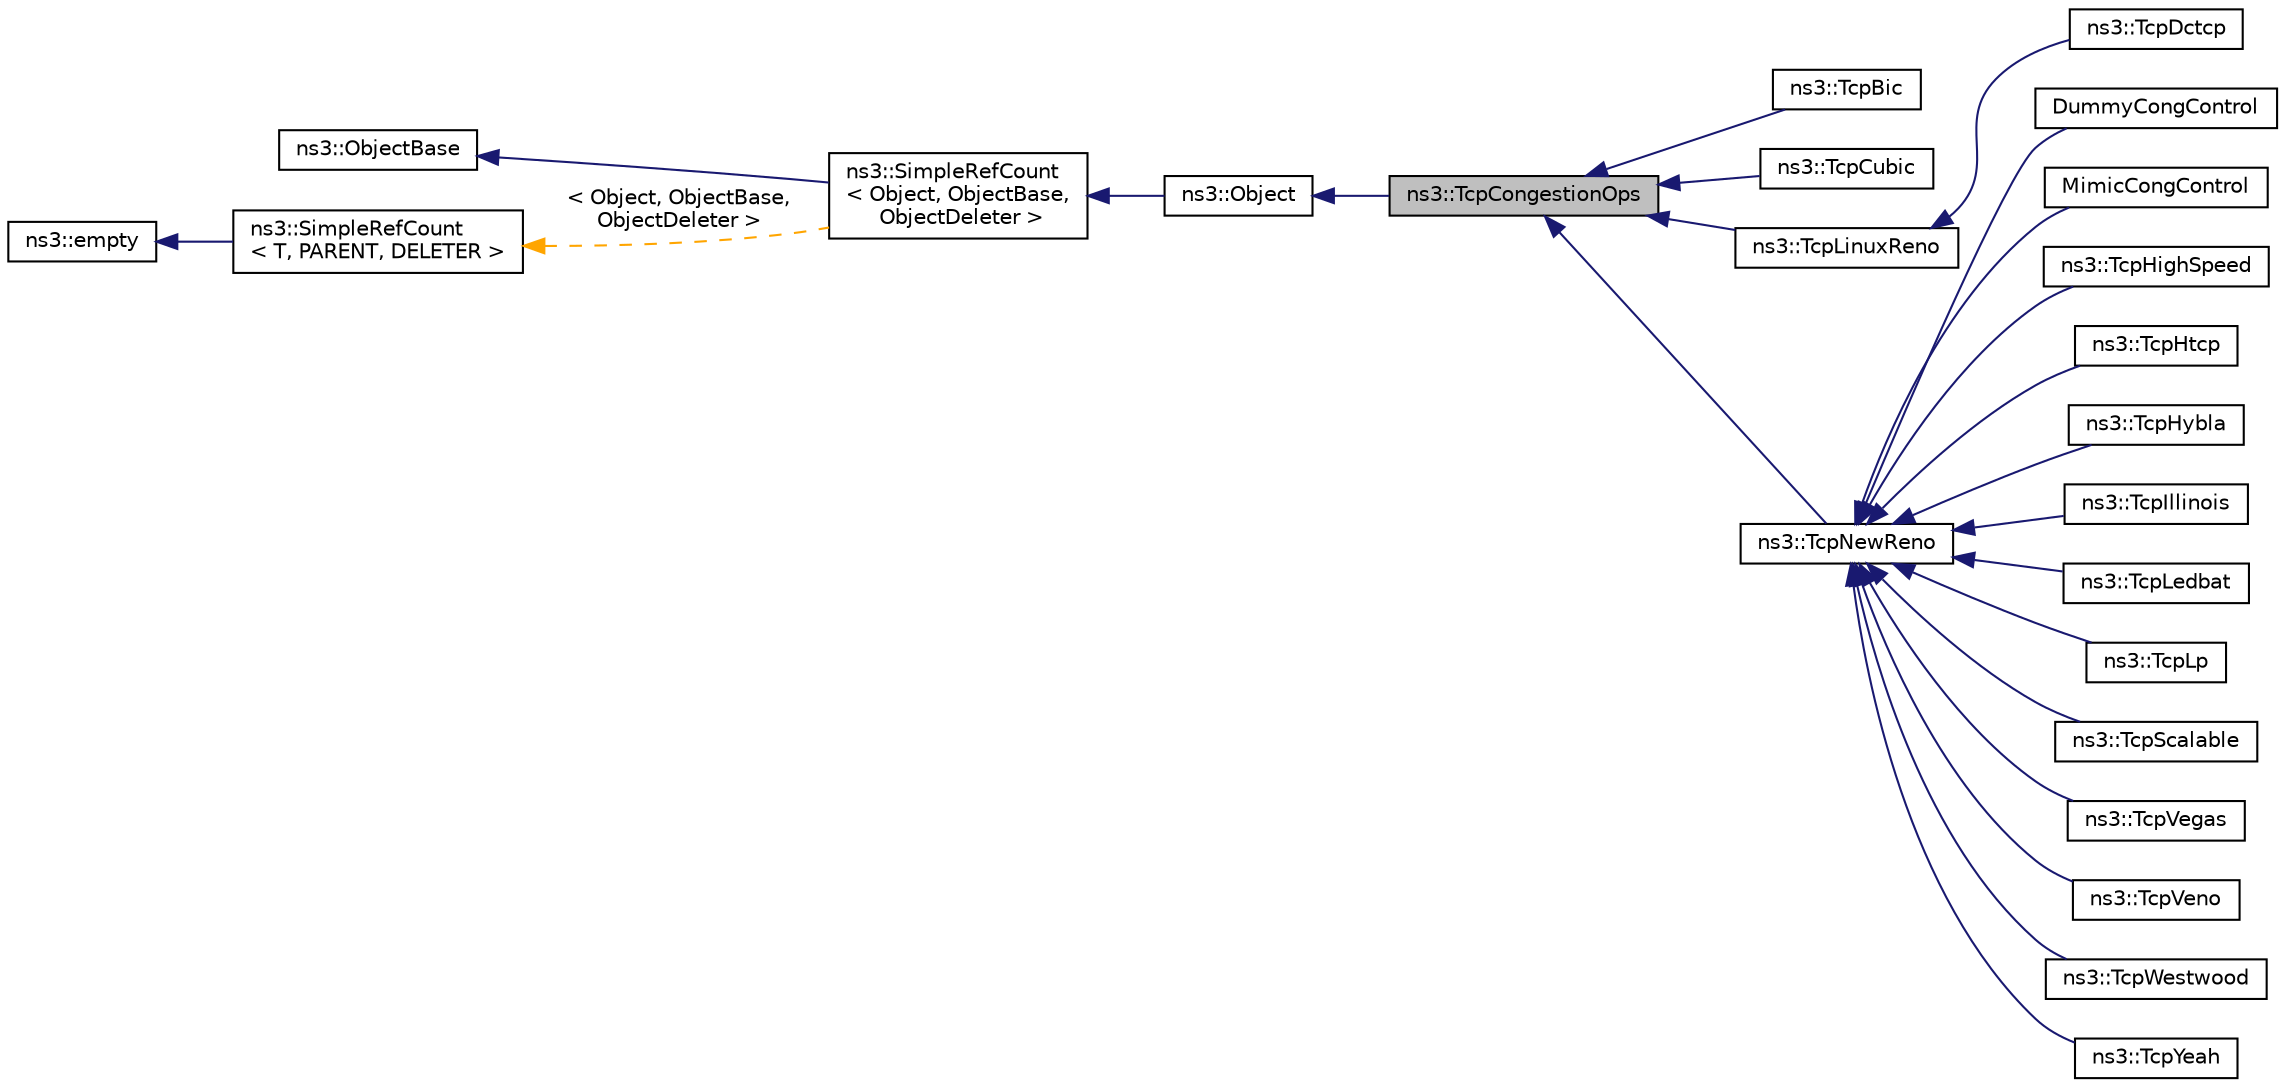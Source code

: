 digraph "ns3::TcpCongestionOps"
{
 // LATEX_PDF_SIZE
  edge [fontname="Helvetica",fontsize="10",labelfontname="Helvetica",labelfontsize="10"];
  node [fontname="Helvetica",fontsize="10",shape=record];
  rankdir="LR";
  Node1 [label="ns3::TcpCongestionOps",height=0.2,width=0.4,color="black", fillcolor="grey75", style="filled", fontcolor="black",tooltip="Congestion control abstract class."];
  Node2 -> Node1 [dir="back",color="midnightblue",fontsize="10",style="solid",fontname="Helvetica"];
  Node2 [label="ns3::Object",height=0.2,width=0.4,color="black", fillcolor="white", style="filled",URL="$classns3_1_1_object.html",tooltip="A base class which provides memory management and object aggregation."];
  Node3 -> Node2 [dir="back",color="midnightblue",fontsize="10",style="solid",fontname="Helvetica"];
  Node3 [label="ns3::SimpleRefCount\l\< Object, ObjectBase,\l ObjectDeleter \>",height=0.2,width=0.4,color="black", fillcolor="white", style="filled",URL="$classns3_1_1_simple_ref_count.html",tooltip=" "];
  Node4 -> Node3 [dir="back",color="midnightblue",fontsize="10",style="solid",fontname="Helvetica"];
  Node4 [label="ns3::ObjectBase",height=0.2,width=0.4,color="black", fillcolor="white", style="filled",URL="$classns3_1_1_object_base.html",tooltip="Anchor the ns-3 type and attribute system."];
  Node5 -> Node3 [dir="back",color="orange",fontsize="10",style="dashed",label=" \< Object, ObjectBase,\l ObjectDeleter \>" ,fontname="Helvetica"];
  Node5 [label="ns3::SimpleRefCount\l\< T, PARENT, DELETER \>",height=0.2,width=0.4,color="black", fillcolor="white", style="filled",URL="$classns3_1_1_simple_ref_count.html",tooltip="A template-based reference counting class."];
  Node6 -> Node5 [dir="back",color="midnightblue",fontsize="10",style="solid",fontname="Helvetica"];
  Node6 [label="ns3::empty",height=0.2,width=0.4,color="black", fillcolor="white", style="filled",URL="$classns3_1_1empty.html",tooltip="make Callback use a separate empty type"];
  Node1 -> Node7 [dir="back",color="midnightblue",fontsize="10",style="solid",fontname="Helvetica"];
  Node7 [label="ns3::TcpBic",height=0.2,width=0.4,color="black", fillcolor="white", style="filled",URL="$classns3_1_1_tcp_bic.html",tooltip="BIC congestion control algorithm."];
  Node1 -> Node8 [dir="back",color="midnightblue",fontsize="10",style="solid",fontname="Helvetica"];
  Node8 [label="ns3::TcpCubic",height=0.2,width=0.4,color="black", fillcolor="white", style="filled",URL="$classns3_1_1_tcp_cubic.html",tooltip="The Cubic Congestion Control Algorithm."];
  Node1 -> Node9 [dir="back",color="midnightblue",fontsize="10",style="solid",fontname="Helvetica"];
  Node9 [label="ns3::TcpLinuxReno",height=0.2,width=0.4,color="black", fillcolor="white", style="filled",URL="$classns3_1_1_tcp_linux_reno.html",tooltip=" "];
  Node9 -> Node10 [dir="back",color="midnightblue",fontsize="10",style="solid",fontname="Helvetica"];
  Node10 [label="ns3::TcpDctcp",height=0.2,width=0.4,color="black", fillcolor="white", style="filled",URL="$classns3_1_1_tcp_dctcp.html",tooltip="An implementation of DCTCP."];
  Node1 -> Node11 [dir="back",color="midnightblue",fontsize="10",style="solid",fontname="Helvetica"];
  Node11 [label="ns3::TcpNewReno",height=0.2,width=0.4,color="black", fillcolor="white", style="filled",URL="$classns3_1_1_tcp_new_reno.html",tooltip="The NewReno implementation."];
  Node11 -> Node12 [dir="back",color="midnightblue",fontsize="10",style="solid",fontname="Helvetica"];
  Node12 [label="DummyCongControl",height=0.2,width=0.4,color="black", fillcolor="white", style="filled",URL="$class_dummy_cong_control.html",tooltip="Behaves as NewReno, except that each time PktsAcked is called, a notification is sent to TcpPktsAcked..."];
  Node11 -> Node13 [dir="back",color="midnightblue",fontsize="10",style="solid",fontname="Helvetica"];
  Node13 [label="MimicCongControl",height=0.2,width=0.4,color="black", fillcolor="white", style="filled",URL="$class_mimic_cong_control.html",tooltip="Behaves as NewReno except HasCongControl returns true."];
  Node11 -> Node14 [dir="back",color="midnightblue",fontsize="10",style="solid",fontname="Helvetica"];
  Node14 [label="ns3::TcpHighSpeed",height=0.2,width=0.4,color="black", fillcolor="white", style="filled",URL="$classns3_1_1_tcp_high_speed.html",tooltip="An implementation of TCP HighSpeed."];
  Node11 -> Node15 [dir="back",color="midnightblue",fontsize="10",style="solid",fontname="Helvetica"];
  Node15 [label="ns3::TcpHtcp",height=0.2,width=0.4,color="black", fillcolor="white", style="filled",URL="$classns3_1_1_tcp_htcp.html",tooltip="An implementation of the H-TCP variant of TCP."];
  Node11 -> Node16 [dir="back",color="midnightblue",fontsize="10",style="solid",fontname="Helvetica"];
  Node16 [label="ns3::TcpHybla",height=0.2,width=0.4,color="black", fillcolor="white", style="filled",URL="$classns3_1_1_tcp_hybla.html",tooltip="Implementation of the TCP Hybla algorithm."];
  Node11 -> Node17 [dir="back",color="midnightblue",fontsize="10",style="solid",fontname="Helvetica"];
  Node17 [label="ns3::TcpIllinois",height=0.2,width=0.4,color="black", fillcolor="white", style="filled",URL="$classns3_1_1_tcp_illinois.html",tooltip="An implementation of TCP Illinois algorithm."];
  Node11 -> Node18 [dir="back",color="midnightblue",fontsize="10",style="solid",fontname="Helvetica"];
  Node18 [label="ns3::TcpLedbat",height=0.2,width=0.4,color="black", fillcolor="white", style="filled",URL="$classns3_1_1_tcp_ledbat.html",tooltip="An implementation of LEDBAT."];
  Node11 -> Node19 [dir="back",color="midnightblue",fontsize="10",style="solid",fontname="Helvetica"];
  Node19 [label="ns3::TcpLp",height=0.2,width=0.4,color="black", fillcolor="white", style="filled",URL="$classns3_1_1_tcp_lp.html",tooltip=" "];
  Node11 -> Node20 [dir="back",color="midnightblue",fontsize="10",style="solid",fontname="Helvetica"];
  Node20 [label="ns3::TcpScalable",height=0.2,width=0.4,color="black", fillcolor="white", style="filled",URL="$classns3_1_1_tcp_scalable.html",tooltip="An implementation of TCP Scalable."];
  Node11 -> Node21 [dir="back",color="midnightblue",fontsize="10",style="solid",fontname="Helvetica"];
  Node21 [label="ns3::TcpVegas",height=0.2,width=0.4,color="black", fillcolor="white", style="filled",URL="$classns3_1_1_tcp_vegas.html",tooltip="An implementation of TCP Vegas."];
  Node11 -> Node22 [dir="back",color="midnightblue",fontsize="10",style="solid",fontname="Helvetica"];
  Node22 [label="ns3::TcpVeno",height=0.2,width=0.4,color="black", fillcolor="white", style="filled",URL="$classns3_1_1_tcp_veno.html",tooltip="An implementation of TCP Veno."];
  Node11 -> Node23 [dir="back",color="midnightblue",fontsize="10",style="solid",fontname="Helvetica"];
  Node23 [label="ns3::TcpWestwood",height=0.2,width=0.4,color="black", fillcolor="white", style="filled",URL="$classns3_1_1_tcp_westwood.html",tooltip="An implementation of TCP Westwood and Westwood+."];
  Node11 -> Node24 [dir="back",color="midnightblue",fontsize="10",style="solid",fontname="Helvetica"];
  Node24 [label="ns3::TcpYeah",height=0.2,width=0.4,color="black", fillcolor="white", style="filled",URL="$classns3_1_1_tcp_yeah.html",tooltip="An implementation of TCP YeAH."];
}
